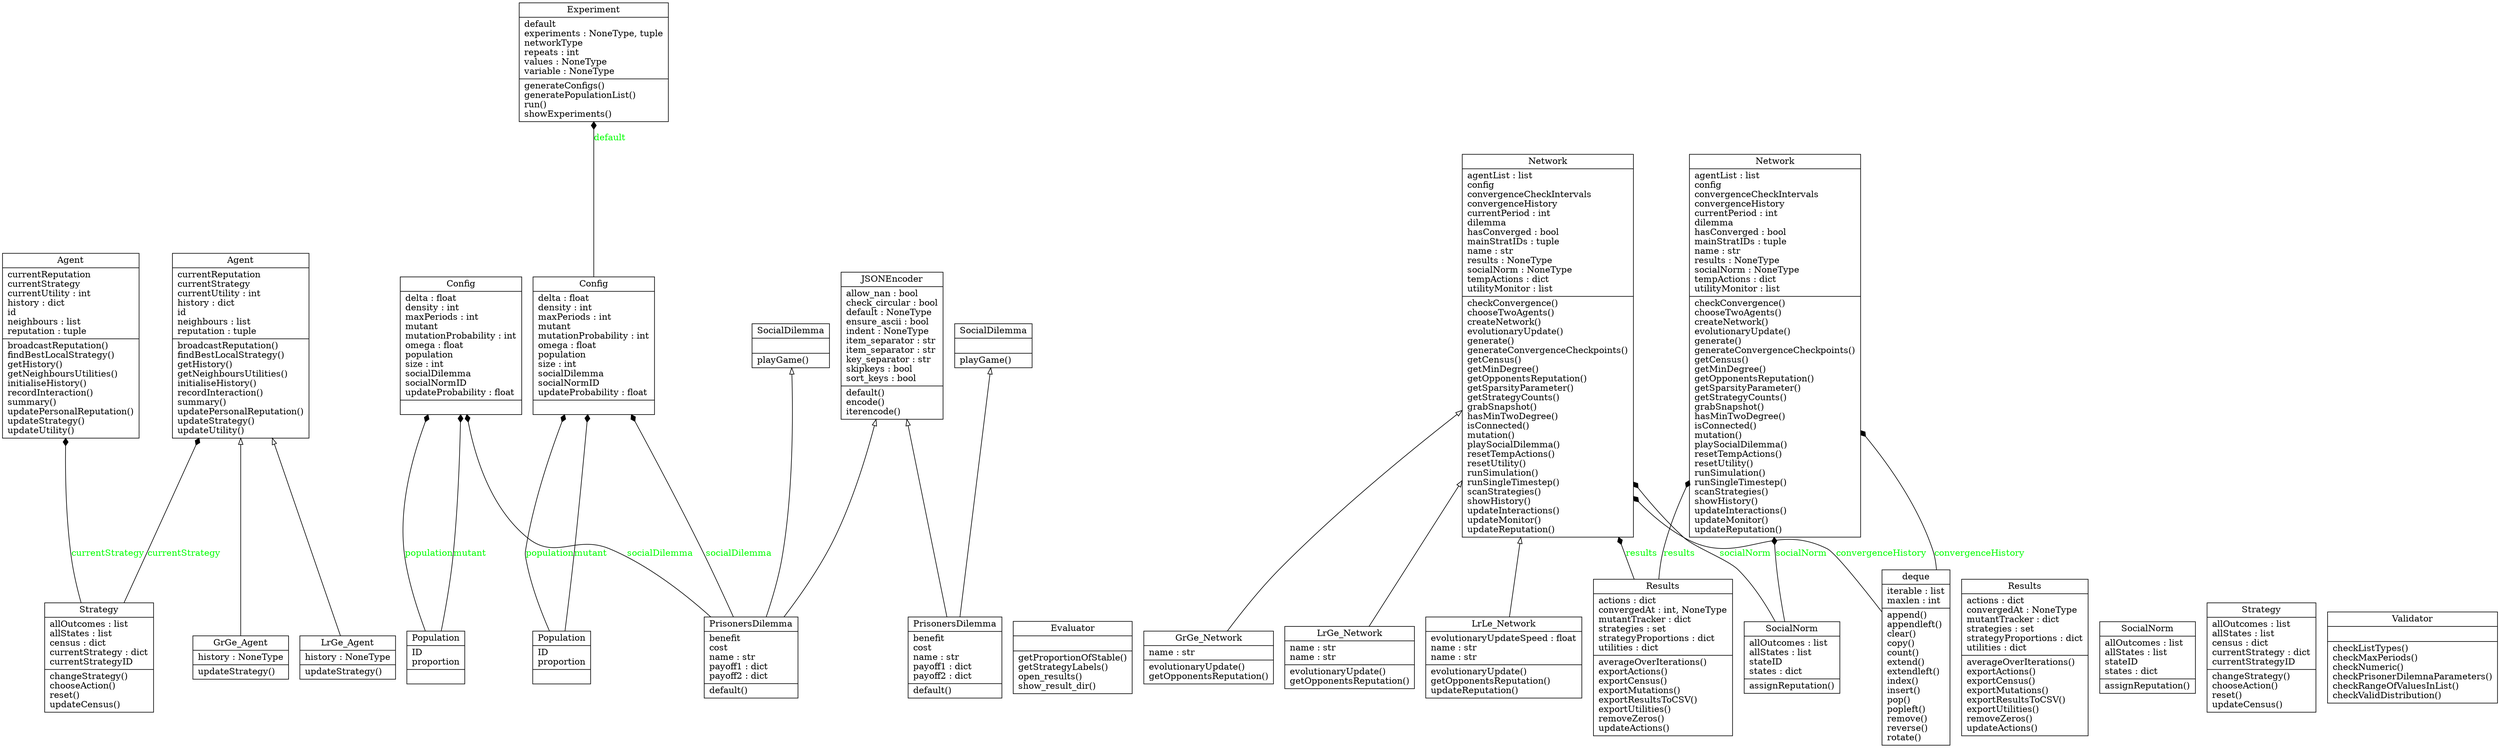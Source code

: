 digraph "classes_test" {
charset="utf-8"
rankdir=BT
"0" [label="{Agent|currentReputation\lcurrentStrategy\lcurrentUtility : int\lhistory : dict\lid\lneighbours : list\lreputation : tuple\l|broadcastReputation()\lfindBestLocalStrategy()\lgetHistory()\lgetNeighboursUtilities()\linitialiseHistory()\lrecordInteraction()\lsummary()\lupdatePersonalReputation()\lupdateStrategy()\lupdateUtility()\l}", shape="record"];
"1" [label="{Agent|currentReputation\lcurrentStrategy\lcurrentUtility : int\lhistory : dict\lid\lneighbours : list\lreputation : tuple\l|broadcastReputation()\lfindBestLocalStrategy()\lgetHistory()\lgetNeighboursUtilities()\linitialiseHistory()\lrecordInteraction()\lsummary()\lupdatePersonalReputation()\lupdateStrategy()\lupdateUtility()\l}", shape="record"];
"2" [label="{Config|delta : float\ldensity : int\lmaxPeriods : int\lmutant\lmutationProbability : int\lomega : float\lpopulation\lsize : int\lsocialDilemma\lsocialNormID\lupdateProbability : float\l|}", shape="record"];
"3" [label="{Config|delta : float\ldensity : int\lmaxPeriods : int\lmutant\lmutationProbability : int\lomega : float\lpopulation\lsize : int\lsocialDilemma\lsocialNormID\lupdateProbability : float\l|}", shape="record"];
"4" [label="{Evaluator|\l|getProportionOfStable()\lgetStrategyLabels()\lopen_results()\lshow_result_dir()\l}", shape="record"];
"5" [label="{Experiment|default\lexperiments : NoneType, tuple\lnetworkType\lrepeats : int\lvalues : NoneType\lvariable : NoneType\l|generateConfigs()\lgeneratePopulationList()\lrun()\lshowExperiments()\l}", shape="record"];
"6" [label="{GrGe_Agent|history : NoneType\l|updateStrategy()\l}", shape="record"];
"7" [label="{GrGe_Network|name : str\l|evolutionaryUpdate()\lgetOpponentsReputation()\l}", shape="record"];
"8" [label="{JSONEncoder|allow_nan : bool\lcheck_circular : bool\ldefault : NoneType\lensure_ascii : bool\lindent : NoneType\litem_separator : str\litem_separator : str\lkey_separator : str\lskipkeys : bool\lsort_keys : bool\l|default()\lencode()\literencode()\l}", shape="record"];
"9" [label="{LrGe_Agent|history : NoneType\l|updateStrategy()\l}", shape="record"];
"10" [label="{LrGe_Network|name : str\lname : str\l|evolutionaryUpdate()\lgetOpponentsReputation()\l}", shape="record"];
"11" [label="{LrLe_Network|evolutionaryUpdateSpeed : float\lname : str\lname : str\l|evolutionaryUpdate()\lgetOpponentsReputation()\lupdateReputation()\l}", shape="record"];
"12" [label="{Network|agentList : list\lconfig\lconvergenceCheckIntervals\lconvergenceHistory\lcurrentPeriod : int\ldilemma\lhasConverged : bool\lmainStratIDs : tuple\lname : str\lresults : NoneType\lsocialNorm : NoneType\ltempActions : dict\lutilityMonitor : list\l|checkConvergence()\lchooseTwoAgents()\lcreateNetwork()\levolutionaryUpdate()\lgenerate()\lgenerateConvergenceCheckpoints()\lgetCensus()\lgetMinDegree()\lgetOpponentsReputation()\lgetSparsityParameter()\lgetStrategyCounts()\lgrabSnapshot()\lhasMinTwoDegree()\lisConnected()\lmutation()\lplaySocialDilemma()\lresetTempActions()\lresetUtility()\lrunSimulation()\lrunSingleTimestep()\lscanStrategies()\lshowHistory()\lupdateInteractions()\lupdateMonitor()\lupdateReputation()\l}", shape="record"];
"13" [label="{Network|agentList : list\lconfig\lconvergenceCheckIntervals\lconvergenceHistory\lcurrentPeriod : int\ldilemma\lhasConverged : bool\lmainStratIDs : tuple\lname : str\lresults : NoneType\lsocialNorm : NoneType\ltempActions : dict\lutilityMonitor : list\l|checkConvergence()\lchooseTwoAgents()\lcreateNetwork()\levolutionaryUpdate()\lgenerate()\lgenerateConvergenceCheckpoints()\lgetCensus()\lgetMinDegree()\lgetOpponentsReputation()\lgetSparsityParameter()\lgetStrategyCounts()\lgrabSnapshot()\lhasMinTwoDegree()\lisConnected()\lmutation()\lplaySocialDilemma()\lresetTempActions()\lresetUtility()\lrunSimulation()\lrunSingleTimestep()\lscanStrategies()\lshowHistory()\lupdateInteractions()\lupdateMonitor()\lupdateReputation()\l}", shape="record"];
"14" [label="{Population|ID\lproportion\l|}", shape="record"];
"15" [label="{Population|ID\lproportion\l|}", shape="record"];
"16" [label="{PrisonersDilemma|benefit\lcost\lname : str\lpayoff1 : dict\lpayoff2 : dict\l|default()\l}", shape="record"];
"17" [label="{PrisonersDilemma|benefit\lcost\lname : str\lpayoff1 : dict\lpayoff2 : dict\l|default()\l}", shape="record"];
"18" [label="{Results|actions : dict\lconvergedAt : int, NoneType\lmutantTracker : dict\lstrategies : set\lstrategyProportions : dict\lutilities : dict\l|averageOverIterations()\lexportActions()\lexportCensus()\lexportMutations()\lexportResultsToCSV()\lexportUtilities()\lremoveZeros()\lupdateActions()\l}", shape="record"];
"19" [label="{Results|actions : dict\lconvergedAt : NoneType\lmutantTracker : dict\lstrategies : set\lstrategyProportions : dict\lutilities : dict\l|averageOverIterations()\lexportActions()\lexportCensus()\lexportMutations()\lexportResultsToCSV()\lexportUtilities()\lremoveZeros()\lupdateActions()\l}", shape="record"];
"20" [label="{SocialDilemma|\l|playGame()\l}", shape="record"];
"21" [label="{SocialDilemma|\l|playGame()\l}", shape="record"];
"22" [label="{SocialNorm|allOutcomes : list\lallStates : list\lstateID\lstates : dict\l|assignReputation()\l}", shape="record"];
"23" [label="{SocialNorm|allOutcomes : list\lallStates : list\lstateID\lstates : dict\l|assignReputation()\l}", shape="record"];
"24" [label="{Strategy|allOutcomes : list\lallStates : list\lcensus : dict\lcurrentStrategy : dict\lcurrentStrategyID\l|changeStrategy()\lchooseAction()\lreset()\lupdateCensus()\l}", shape="record"];
"25" [label="{Strategy|allOutcomes : list\lallStates : list\lcensus : dict\lcurrentStrategy : dict\lcurrentStrategyID\l|changeStrategy()\lchooseAction()\lreset()\lupdateCensus()\l}", shape="record"];
"26" [label="{Validator|\l|checkListTypes()\lcheckMaxPeriods()\lcheckNumeric()\lcheckPrisonerDilemnaParameters()\lcheckRangeOfValuesInList()\lcheckValidDistribution()\l}", shape="record"];
"27" [label="{deque|iterable : list\lmaxlen : int\l|append()\lappendleft()\lclear()\lcopy()\lcount()\lextend()\lextendleft()\lindex()\linsert()\lpop()\lpopleft()\lremove()\lreverse()\lrotate()\l}", shape="record"];
"6" -> "1" [arrowhead="empty", arrowtail="none"];
"7" -> "12" [arrowhead="empty", arrowtail="none"];
"9" -> "1" [arrowhead="empty", arrowtail="none"];
"10" -> "12" [arrowhead="empty", arrowtail="none"];
"11" -> "12" [arrowhead="empty", arrowtail="none"];
"16" -> "8" [arrowhead="empty", arrowtail="none"];
"16" -> "20" [arrowhead="empty", arrowtail="none"];
"17" -> "8" [arrowhead="empty", arrowtail="none"];
"17" -> "21" [arrowhead="empty", arrowtail="none"];
"3" -> "5" [arrowhead="diamond", arrowtail="none", fontcolor="green", label="default", style="solid"];
"14" -> "2" [arrowhead="diamond", arrowtail="none", fontcolor="green", label="population", style="solid"];
"14" -> "2" [arrowhead="diamond", arrowtail="none", fontcolor="green", label="mutant", style="solid"];
"15" -> "3" [arrowhead="diamond", arrowtail="none", fontcolor="green", label="population", style="solid"];
"15" -> "3" [arrowhead="diamond", arrowtail="none", fontcolor="green", label="mutant", style="solid"];
"16" -> "2" [arrowhead="diamond", arrowtail="none", fontcolor="green", label="socialDilemma", style="solid"];
"16" -> "3" [arrowhead="diamond", arrowtail="none", fontcolor="green", label="socialDilemma", style="solid"];
"18" -> "12" [arrowhead="diamond", arrowtail="none", fontcolor="green", label="results", style="solid"];
"18" -> "13" [arrowhead="diamond", arrowtail="none", fontcolor="green", label="results", style="solid"];
"22" -> "12" [arrowhead="diamond", arrowtail="none", fontcolor="green", label="socialNorm", style="solid"];
"22" -> "13" [arrowhead="diamond", arrowtail="none", fontcolor="green", label="socialNorm", style="solid"];
"24" -> "0" [arrowhead="diamond", arrowtail="none", fontcolor="green", label="currentStrategy", style="solid"];
"24" -> "1" [arrowhead="diamond", arrowtail="none", fontcolor="green", label="currentStrategy", style="solid"];
"27" -> "12" [arrowhead="diamond", arrowtail="none", fontcolor="green", label="convergenceHistory", style="solid"];
"27" -> "13" [arrowhead="diamond", arrowtail="none", fontcolor="green", label="convergenceHistory", style="solid"];
}

